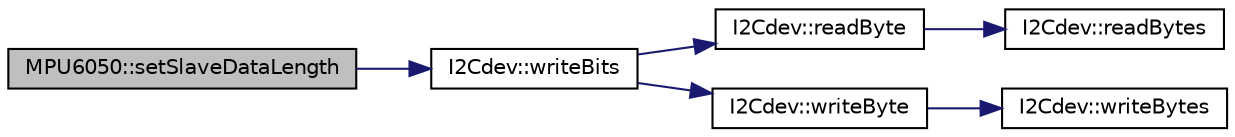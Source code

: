 digraph "MPU6050::setSlaveDataLength"
{
  edge [fontname="Helvetica",fontsize="10",labelfontname="Helvetica",labelfontsize="10"];
  node [fontname="Helvetica",fontsize="10",shape=record];
  rankdir="LR";
  Node1237 [label="MPU6050::setSlaveDataLength",height=0.2,width=0.4,color="black", fillcolor="grey75", style="filled", fontcolor="black"];
  Node1237 -> Node1238 [color="midnightblue",fontsize="10",style="solid",fontname="Helvetica"];
  Node1238 [label="I2Cdev::writeBits",height=0.2,width=0.4,color="black", fillcolor="white", style="filled",URL="$class_i2_cdev.html#a913371251b6a41520c080115650e1b59",tooltip="Write multiple bits in an 8-bit device register. "];
  Node1238 -> Node1239 [color="midnightblue",fontsize="10",style="solid",fontname="Helvetica"];
  Node1239 [label="I2Cdev::readByte",height=0.2,width=0.4,color="black", fillcolor="white", style="filled",URL="$class_i2_cdev.html#aef1db446b45660c6631fc780278ac366",tooltip="Read single byte from an 8-bit device register. "];
  Node1239 -> Node1240 [color="midnightblue",fontsize="10",style="solid",fontname="Helvetica"];
  Node1240 [label="I2Cdev::readBytes",height=0.2,width=0.4,color="black", fillcolor="white", style="filled",URL="$class_i2_cdev.html#ae1eed9468ce4653e080bfd8481d2ac88",tooltip="Read multiple bytes from an 8-bit device register. "];
  Node1238 -> Node1241 [color="midnightblue",fontsize="10",style="solid",fontname="Helvetica"];
  Node1241 [label="I2Cdev::writeByte",height=0.2,width=0.4,color="black", fillcolor="white", style="filled",URL="$class_i2_cdev.html#aeb297637ef985cd562da465ba61b7042",tooltip="Write single byte to an 8-bit device register. "];
  Node1241 -> Node1242 [color="midnightblue",fontsize="10",style="solid",fontname="Helvetica"];
  Node1242 [label="I2Cdev::writeBytes",height=0.2,width=0.4,color="black", fillcolor="white", style="filled",URL="$class_i2_cdev.html#aa4e39cac6c0eac5112f9132084bcc93e"];
}
